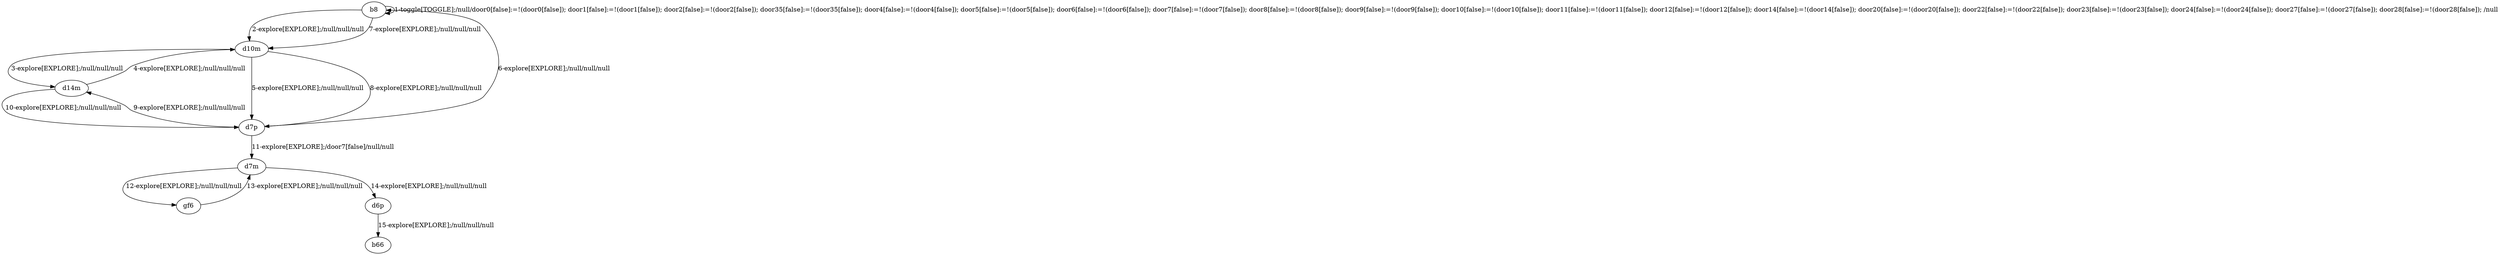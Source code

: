 # Total number of goals covered by this test: 3
# gf6 --> d7m
# d7m --> gf6
# d6p --> b66

digraph g {
"b8" -> "b8" [label = "1-toggle[TOGGLE];/null/door0[false]:=!(door0[false]); door1[false]:=!(door1[false]); door2[false]:=!(door2[false]); door35[false]:=!(door35[false]); door4[false]:=!(door4[false]); door5[false]:=!(door5[false]); door6[false]:=!(door6[false]); door7[false]:=!(door7[false]); door8[false]:=!(door8[false]); door9[false]:=!(door9[false]); door10[false]:=!(door10[false]); door11[false]:=!(door11[false]); door12[false]:=!(door12[false]); door14[false]:=!(door14[false]); door20[false]:=!(door20[false]); door22[false]:=!(door22[false]); door23[false]:=!(door23[false]); door24[false]:=!(door24[false]); door27[false]:=!(door27[false]); door28[false]:=!(door28[false]); /null"];
"b8" -> "d10m" [label = "2-explore[EXPLORE];/null/null/null"];
"d10m" -> "d14m" [label = "3-explore[EXPLORE];/null/null/null"];
"d14m" -> "d10m" [label = "4-explore[EXPLORE];/null/null/null"];
"d10m" -> "d7p" [label = "5-explore[EXPLORE];/null/null/null"];
"d7p" -> "b8" [label = "6-explore[EXPLORE];/null/null/null"];
"b8" -> "d10m" [label = "7-explore[EXPLORE];/null/null/null"];
"d10m" -> "d7p" [label = "8-explore[EXPLORE];/null/null/null"];
"d7p" -> "d14m" [label = "9-explore[EXPLORE];/null/null/null"];
"d14m" -> "d7p" [label = "10-explore[EXPLORE];/null/null/null"];
"d7p" -> "d7m" [label = "11-explore[EXPLORE];/door7[false]/null/null"];
"d7m" -> "gf6" [label = "12-explore[EXPLORE];/null/null/null"];
"gf6" -> "d7m" [label = "13-explore[EXPLORE];/null/null/null"];
"d7m" -> "d6p" [label = "14-explore[EXPLORE];/null/null/null"];
"d6p" -> "b66" [label = "15-explore[EXPLORE];/null/null/null"];
}
